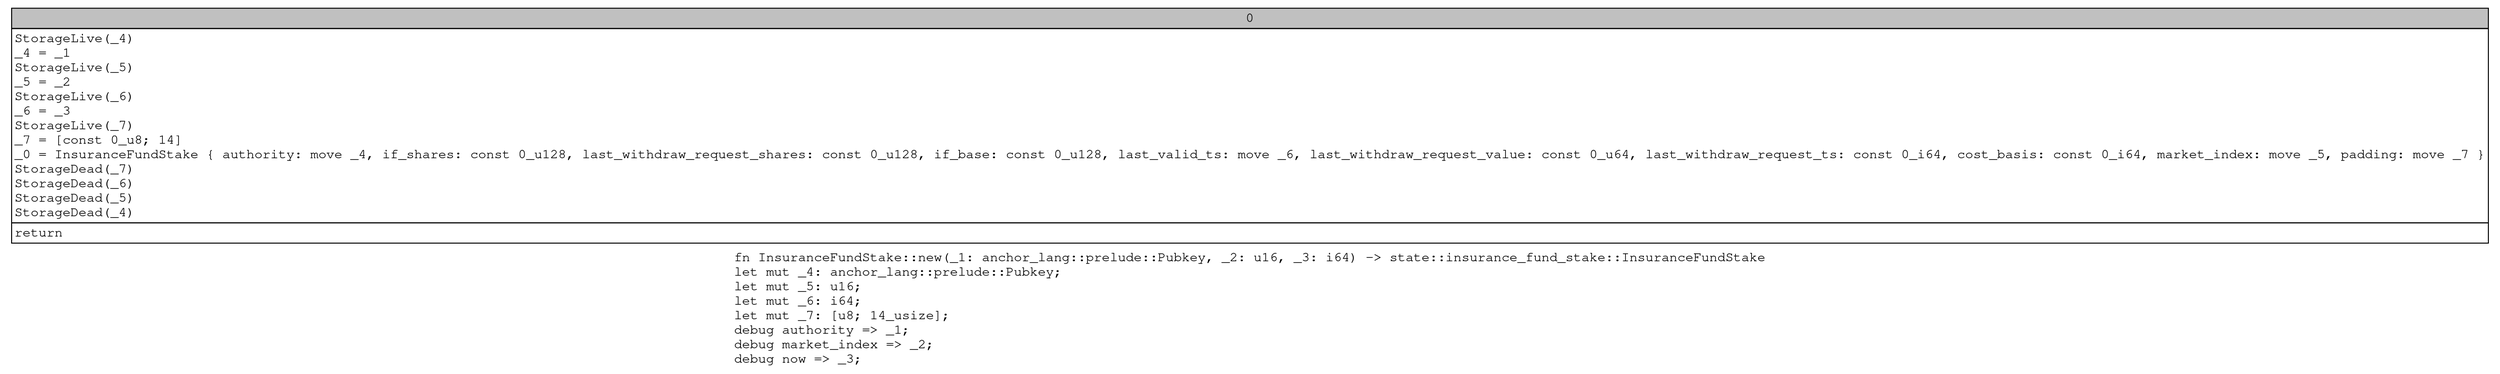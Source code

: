 digraph Mir_0_3363 {
    graph [fontname="Courier, monospace"];
    node [fontname="Courier, monospace"];
    edge [fontname="Courier, monospace"];
    label=<fn InsuranceFundStake::new(_1: anchor_lang::prelude::Pubkey, _2: u16, _3: i64) -&gt; state::insurance_fund_stake::InsuranceFundStake<br align="left"/>let mut _4: anchor_lang::prelude::Pubkey;<br align="left"/>let mut _5: u16;<br align="left"/>let mut _6: i64;<br align="left"/>let mut _7: [u8; 14_usize];<br align="left"/>debug authority =&gt; _1;<br align="left"/>debug market_index =&gt; _2;<br align="left"/>debug now =&gt; _3;<br align="left"/>>;
    bb0__0_3363 [shape="none", label=<<table border="0" cellborder="1" cellspacing="0"><tr><td bgcolor="gray" align="center" colspan="1">0</td></tr><tr><td align="left" balign="left">StorageLive(_4)<br/>_4 = _1<br/>StorageLive(_5)<br/>_5 = _2<br/>StorageLive(_6)<br/>_6 = _3<br/>StorageLive(_7)<br/>_7 = [const 0_u8; 14]<br/>_0 = InsuranceFundStake { authority: move _4, if_shares: const 0_u128, last_withdraw_request_shares: const 0_u128, if_base: const 0_u128, last_valid_ts: move _6, last_withdraw_request_value: const 0_u64, last_withdraw_request_ts: const 0_i64, cost_basis: const 0_i64, market_index: move _5, padding: move _7 }<br/>StorageDead(_7)<br/>StorageDead(_6)<br/>StorageDead(_5)<br/>StorageDead(_4)<br/></td></tr><tr><td align="left">return</td></tr></table>>];
}
